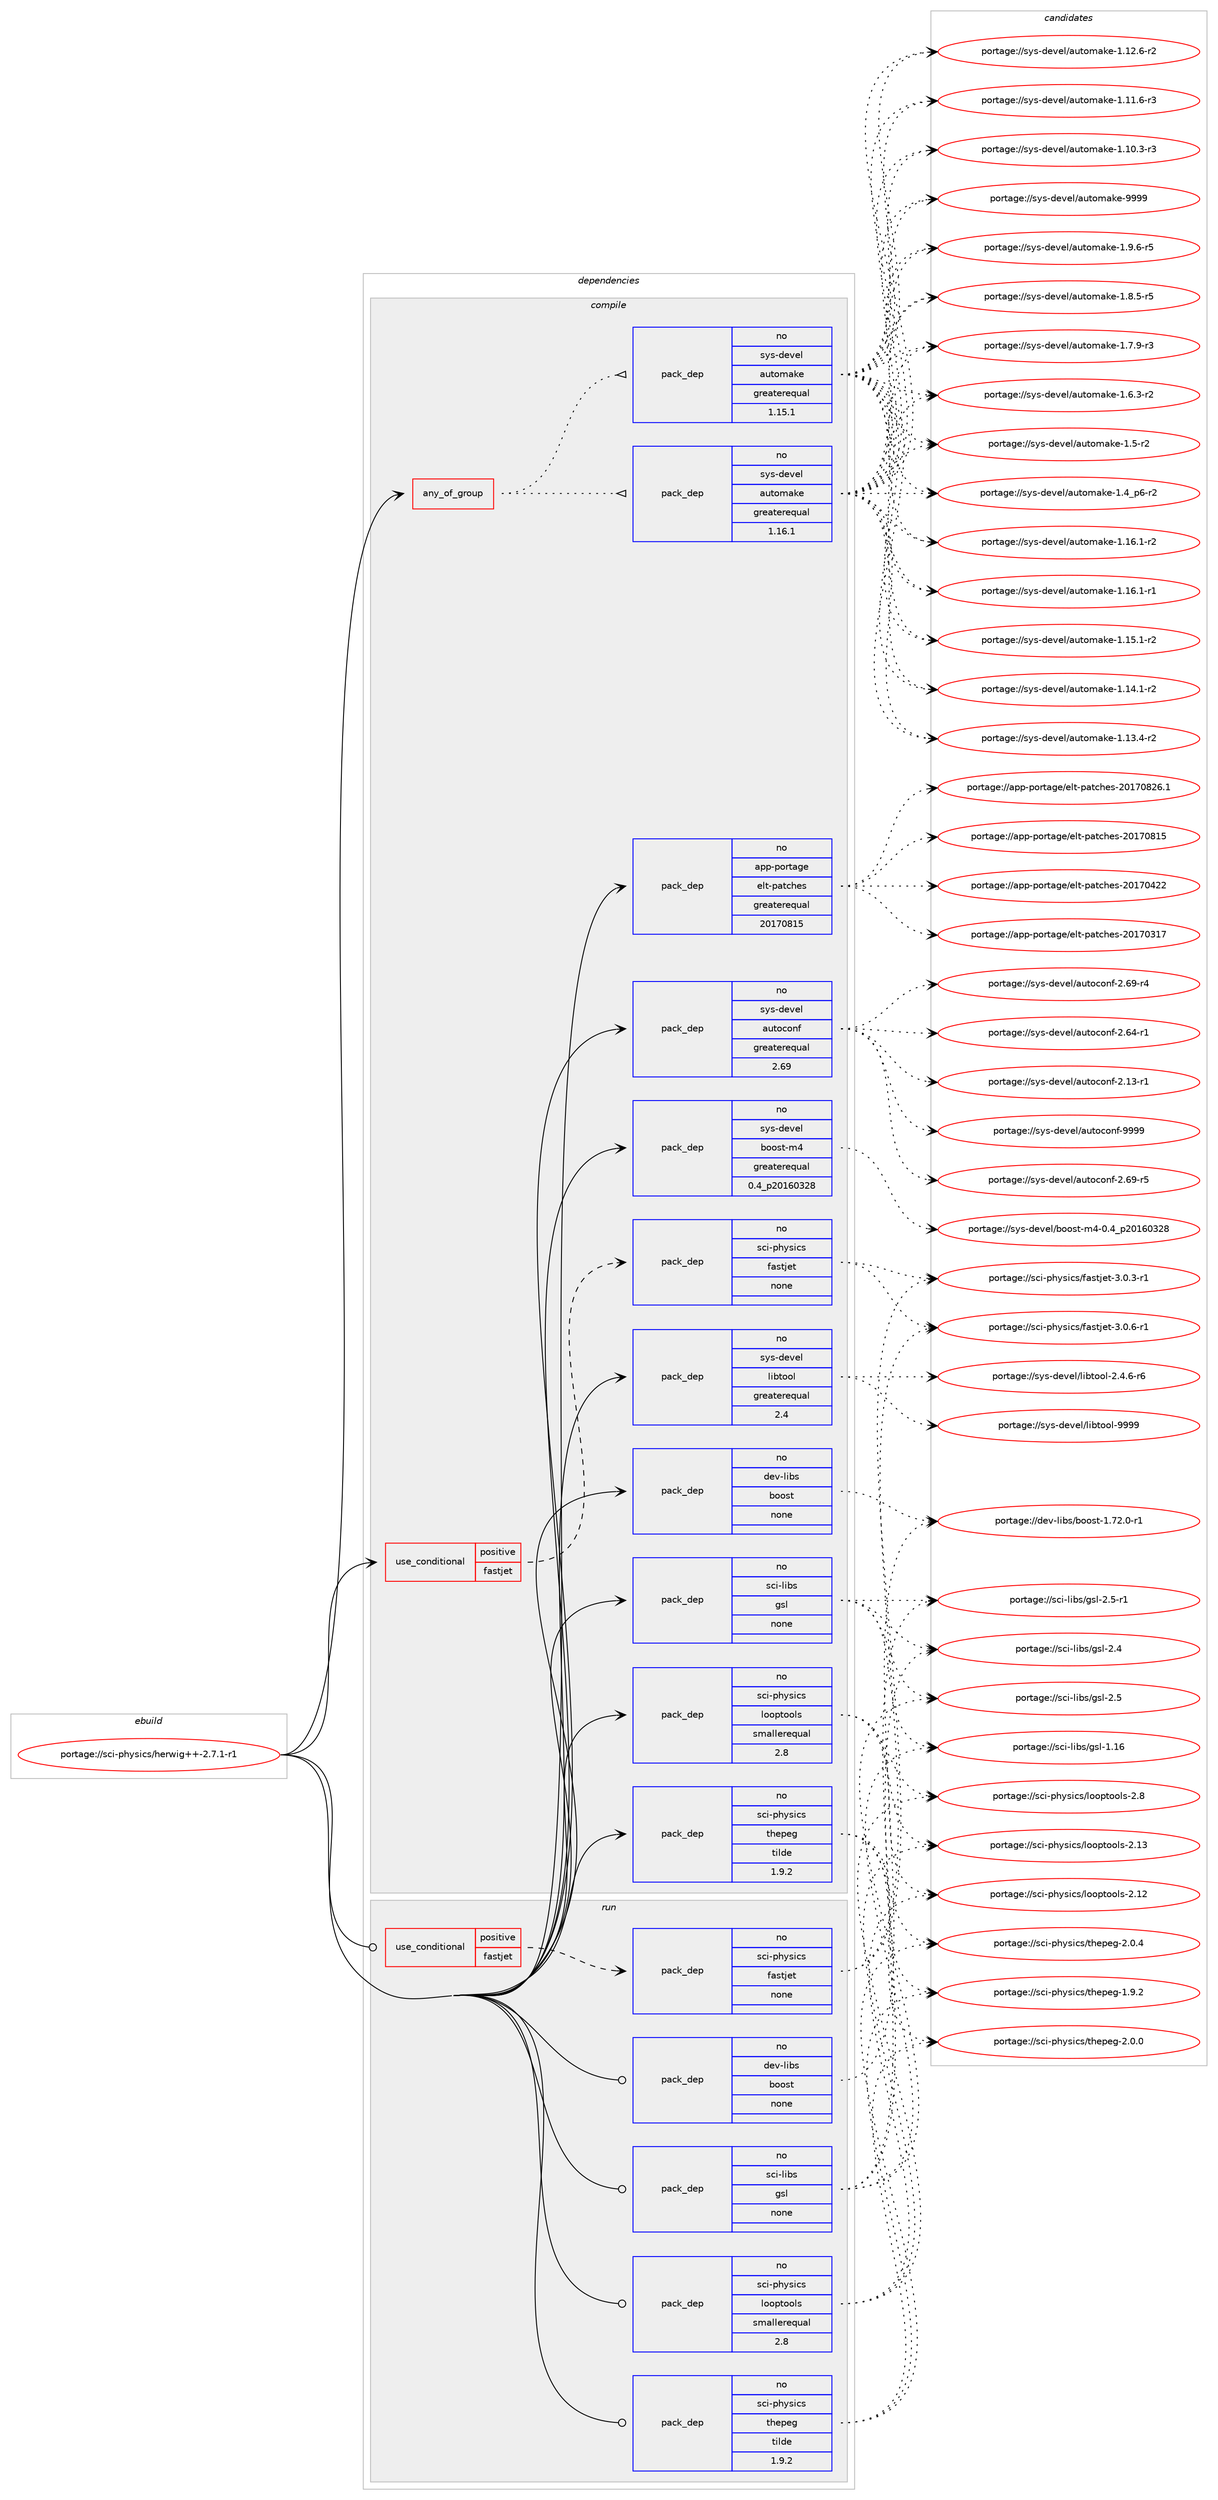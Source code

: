 digraph prolog {

# *************
# Graph options
# *************

newrank=true;
concentrate=true;
compound=true;
graph [rankdir=LR,fontname=Helvetica,fontsize=10,ranksep=1.5];#, ranksep=2.5, nodesep=0.2];
edge  [arrowhead=vee];
node  [fontname=Helvetica,fontsize=10];

# **********
# The ebuild
# **********

subgraph cluster_leftcol {
color=gray;
rank=same;
label=<<i>ebuild</i>>;
id [label="portage://sci-physics/herwig++-2.7.1-r1", color=red, width=4, href="../sci-physics/herwig++-2.7.1-r1.svg"];
}

# ****************
# The dependencies
# ****************

subgraph cluster_midcol {
color=gray;
label=<<i>dependencies</i>>;
subgraph cluster_compile {
fillcolor="#eeeeee";
style=filled;
label=<<i>compile</i>>;
subgraph any1037 {
dependency50252 [label=<<TABLE BORDER="0" CELLBORDER="1" CELLSPACING="0" CELLPADDING="4"><TR><TD CELLPADDING="10">any_of_group</TD></TR></TABLE>>, shape=none, color=red];subgraph pack38644 {
dependency50253 [label=<<TABLE BORDER="0" CELLBORDER="1" CELLSPACING="0" CELLPADDING="4" WIDTH="220"><TR><TD ROWSPAN="6" CELLPADDING="30">pack_dep</TD></TR><TR><TD WIDTH="110">no</TD></TR><TR><TD>sys-devel</TD></TR><TR><TD>automake</TD></TR><TR><TD>greaterequal</TD></TR><TR><TD>1.16.1</TD></TR></TABLE>>, shape=none, color=blue];
}
dependency50252:e -> dependency50253:w [weight=20,style="dotted",arrowhead="oinv"];
subgraph pack38645 {
dependency50254 [label=<<TABLE BORDER="0" CELLBORDER="1" CELLSPACING="0" CELLPADDING="4" WIDTH="220"><TR><TD ROWSPAN="6" CELLPADDING="30">pack_dep</TD></TR><TR><TD WIDTH="110">no</TD></TR><TR><TD>sys-devel</TD></TR><TR><TD>automake</TD></TR><TR><TD>greaterequal</TD></TR><TR><TD>1.15.1</TD></TR></TABLE>>, shape=none, color=blue];
}
dependency50252:e -> dependency50254:w [weight=20,style="dotted",arrowhead="oinv"];
}
id:e -> dependency50252:w [weight=20,style="solid",arrowhead="vee"];
subgraph cond10523 {
dependency50255 [label=<<TABLE BORDER="0" CELLBORDER="1" CELLSPACING="0" CELLPADDING="4"><TR><TD ROWSPAN="3" CELLPADDING="10">use_conditional</TD></TR><TR><TD>positive</TD></TR><TR><TD>fastjet</TD></TR></TABLE>>, shape=none, color=red];
subgraph pack38646 {
dependency50256 [label=<<TABLE BORDER="0" CELLBORDER="1" CELLSPACING="0" CELLPADDING="4" WIDTH="220"><TR><TD ROWSPAN="6" CELLPADDING="30">pack_dep</TD></TR><TR><TD WIDTH="110">no</TD></TR><TR><TD>sci-physics</TD></TR><TR><TD>fastjet</TD></TR><TR><TD>none</TD></TR><TR><TD></TD></TR></TABLE>>, shape=none, color=blue];
}
dependency50255:e -> dependency50256:w [weight=20,style="dashed",arrowhead="vee"];
}
id:e -> dependency50255:w [weight=20,style="solid",arrowhead="vee"];
subgraph pack38647 {
dependency50257 [label=<<TABLE BORDER="0" CELLBORDER="1" CELLSPACING="0" CELLPADDING="4" WIDTH="220"><TR><TD ROWSPAN="6" CELLPADDING="30">pack_dep</TD></TR><TR><TD WIDTH="110">no</TD></TR><TR><TD>app-portage</TD></TR><TR><TD>elt-patches</TD></TR><TR><TD>greaterequal</TD></TR><TR><TD>20170815</TD></TR></TABLE>>, shape=none, color=blue];
}
id:e -> dependency50257:w [weight=20,style="solid",arrowhead="vee"];
subgraph pack38648 {
dependency50258 [label=<<TABLE BORDER="0" CELLBORDER="1" CELLSPACING="0" CELLPADDING="4" WIDTH="220"><TR><TD ROWSPAN="6" CELLPADDING="30">pack_dep</TD></TR><TR><TD WIDTH="110">no</TD></TR><TR><TD>dev-libs</TD></TR><TR><TD>boost</TD></TR><TR><TD>none</TD></TR><TR><TD></TD></TR></TABLE>>, shape=none, color=blue];
}
id:e -> dependency50258:w [weight=20,style="solid",arrowhead="vee"];
subgraph pack38649 {
dependency50259 [label=<<TABLE BORDER="0" CELLBORDER="1" CELLSPACING="0" CELLPADDING="4" WIDTH="220"><TR><TD ROWSPAN="6" CELLPADDING="30">pack_dep</TD></TR><TR><TD WIDTH="110">no</TD></TR><TR><TD>sci-libs</TD></TR><TR><TD>gsl</TD></TR><TR><TD>none</TD></TR><TR><TD></TD></TR></TABLE>>, shape=none, color=blue];
}
id:e -> dependency50259:w [weight=20,style="solid",arrowhead="vee"];
subgraph pack38650 {
dependency50260 [label=<<TABLE BORDER="0" CELLBORDER="1" CELLSPACING="0" CELLPADDING="4" WIDTH="220"><TR><TD ROWSPAN="6" CELLPADDING="30">pack_dep</TD></TR><TR><TD WIDTH="110">no</TD></TR><TR><TD>sci-physics</TD></TR><TR><TD>looptools</TD></TR><TR><TD>smallerequal</TD></TR><TR><TD>2.8</TD></TR></TABLE>>, shape=none, color=blue];
}
id:e -> dependency50260:w [weight=20,style="solid",arrowhead="vee"];
subgraph pack38651 {
dependency50261 [label=<<TABLE BORDER="0" CELLBORDER="1" CELLSPACING="0" CELLPADDING="4" WIDTH="220"><TR><TD ROWSPAN="6" CELLPADDING="30">pack_dep</TD></TR><TR><TD WIDTH="110">no</TD></TR><TR><TD>sci-physics</TD></TR><TR><TD>thepeg</TD></TR><TR><TD>tilde</TD></TR><TR><TD>1.9.2</TD></TR></TABLE>>, shape=none, color=blue];
}
id:e -> dependency50261:w [weight=20,style="solid",arrowhead="vee"];
subgraph pack38652 {
dependency50262 [label=<<TABLE BORDER="0" CELLBORDER="1" CELLSPACING="0" CELLPADDING="4" WIDTH="220"><TR><TD ROWSPAN="6" CELLPADDING="30">pack_dep</TD></TR><TR><TD WIDTH="110">no</TD></TR><TR><TD>sys-devel</TD></TR><TR><TD>autoconf</TD></TR><TR><TD>greaterequal</TD></TR><TR><TD>2.69</TD></TR></TABLE>>, shape=none, color=blue];
}
id:e -> dependency50262:w [weight=20,style="solid",arrowhead="vee"];
subgraph pack38653 {
dependency50263 [label=<<TABLE BORDER="0" CELLBORDER="1" CELLSPACING="0" CELLPADDING="4" WIDTH="220"><TR><TD ROWSPAN="6" CELLPADDING="30">pack_dep</TD></TR><TR><TD WIDTH="110">no</TD></TR><TR><TD>sys-devel</TD></TR><TR><TD>boost-m4</TD></TR><TR><TD>greaterequal</TD></TR><TR><TD>0.4_p20160328</TD></TR></TABLE>>, shape=none, color=blue];
}
id:e -> dependency50263:w [weight=20,style="solid",arrowhead="vee"];
subgraph pack38654 {
dependency50264 [label=<<TABLE BORDER="0" CELLBORDER="1" CELLSPACING="0" CELLPADDING="4" WIDTH="220"><TR><TD ROWSPAN="6" CELLPADDING="30">pack_dep</TD></TR><TR><TD WIDTH="110">no</TD></TR><TR><TD>sys-devel</TD></TR><TR><TD>libtool</TD></TR><TR><TD>greaterequal</TD></TR><TR><TD>2.4</TD></TR></TABLE>>, shape=none, color=blue];
}
id:e -> dependency50264:w [weight=20,style="solid",arrowhead="vee"];
}
subgraph cluster_compileandrun {
fillcolor="#eeeeee";
style=filled;
label=<<i>compile and run</i>>;
}
subgraph cluster_run {
fillcolor="#eeeeee";
style=filled;
label=<<i>run</i>>;
subgraph cond10524 {
dependency50265 [label=<<TABLE BORDER="0" CELLBORDER="1" CELLSPACING="0" CELLPADDING="4"><TR><TD ROWSPAN="3" CELLPADDING="10">use_conditional</TD></TR><TR><TD>positive</TD></TR><TR><TD>fastjet</TD></TR></TABLE>>, shape=none, color=red];
subgraph pack38655 {
dependency50266 [label=<<TABLE BORDER="0" CELLBORDER="1" CELLSPACING="0" CELLPADDING="4" WIDTH="220"><TR><TD ROWSPAN="6" CELLPADDING="30">pack_dep</TD></TR><TR><TD WIDTH="110">no</TD></TR><TR><TD>sci-physics</TD></TR><TR><TD>fastjet</TD></TR><TR><TD>none</TD></TR><TR><TD></TD></TR></TABLE>>, shape=none, color=blue];
}
dependency50265:e -> dependency50266:w [weight=20,style="dashed",arrowhead="vee"];
}
id:e -> dependency50265:w [weight=20,style="solid",arrowhead="odot"];
subgraph pack38656 {
dependency50267 [label=<<TABLE BORDER="0" CELLBORDER="1" CELLSPACING="0" CELLPADDING="4" WIDTH="220"><TR><TD ROWSPAN="6" CELLPADDING="30">pack_dep</TD></TR><TR><TD WIDTH="110">no</TD></TR><TR><TD>dev-libs</TD></TR><TR><TD>boost</TD></TR><TR><TD>none</TD></TR><TR><TD></TD></TR></TABLE>>, shape=none, color=blue];
}
id:e -> dependency50267:w [weight=20,style="solid",arrowhead="odot"];
subgraph pack38657 {
dependency50268 [label=<<TABLE BORDER="0" CELLBORDER="1" CELLSPACING="0" CELLPADDING="4" WIDTH="220"><TR><TD ROWSPAN="6" CELLPADDING="30">pack_dep</TD></TR><TR><TD WIDTH="110">no</TD></TR><TR><TD>sci-libs</TD></TR><TR><TD>gsl</TD></TR><TR><TD>none</TD></TR><TR><TD></TD></TR></TABLE>>, shape=none, color=blue];
}
id:e -> dependency50268:w [weight=20,style="solid",arrowhead="odot"];
subgraph pack38658 {
dependency50269 [label=<<TABLE BORDER="0" CELLBORDER="1" CELLSPACING="0" CELLPADDING="4" WIDTH="220"><TR><TD ROWSPAN="6" CELLPADDING="30">pack_dep</TD></TR><TR><TD WIDTH="110">no</TD></TR><TR><TD>sci-physics</TD></TR><TR><TD>looptools</TD></TR><TR><TD>smallerequal</TD></TR><TR><TD>2.8</TD></TR></TABLE>>, shape=none, color=blue];
}
id:e -> dependency50269:w [weight=20,style="solid",arrowhead="odot"];
subgraph pack38659 {
dependency50270 [label=<<TABLE BORDER="0" CELLBORDER="1" CELLSPACING="0" CELLPADDING="4" WIDTH="220"><TR><TD ROWSPAN="6" CELLPADDING="30">pack_dep</TD></TR><TR><TD WIDTH="110">no</TD></TR><TR><TD>sci-physics</TD></TR><TR><TD>thepeg</TD></TR><TR><TD>tilde</TD></TR><TR><TD>1.9.2</TD></TR></TABLE>>, shape=none, color=blue];
}
id:e -> dependency50270:w [weight=20,style="solid",arrowhead="odot"];
}
}

# **************
# The candidates
# **************

subgraph cluster_choices {
rank=same;
color=gray;
label=<<i>candidates</i>>;

subgraph choice38644 {
color=black;
nodesep=1;
choice115121115451001011181011084797117116111109971071014557575757 [label="portage://sys-devel/automake-9999", color=red, width=4,href="../sys-devel/automake-9999.svg"];
choice115121115451001011181011084797117116111109971071014549465746544511453 [label="portage://sys-devel/automake-1.9.6-r5", color=red, width=4,href="../sys-devel/automake-1.9.6-r5.svg"];
choice115121115451001011181011084797117116111109971071014549465646534511453 [label="portage://sys-devel/automake-1.8.5-r5", color=red, width=4,href="../sys-devel/automake-1.8.5-r5.svg"];
choice115121115451001011181011084797117116111109971071014549465546574511451 [label="portage://sys-devel/automake-1.7.9-r3", color=red, width=4,href="../sys-devel/automake-1.7.9-r3.svg"];
choice115121115451001011181011084797117116111109971071014549465446514511450 [label="portage://sys-devel/automake-1.6.3-r2", color=red, width=4,href="../sys-devel/automake-1.6.3-r2.svg"];
choice11512111545100101118101108479711711611110997107101454946534511450 [label="portage://sys-devel/automake-1.5-r2", color=red, width=4,href="../sys-devel/automake-1.5-r2.svg"];
choice115121115451001011181011084797117116111109971071014549465295112544511450 [label="portage://sys-devel/automake-1.4_p6-r2", color=red, width=4,href="../sys-devel/automake-1.4_p6-r2.svg"];
choice11512111545100101118101108479711711611110997107101454946495446494511450 [label="portage://sys-devel/automake-1.16.1-r2", color=red, width=4,href="../sys-devel/automake-1.16.1-r2.svg"];
choice11512111545100101118101108479711711611110997107101454946495446494511449 [label="portage://sys-devel/automake-1.16.1-r1", color=red, width=4,href="../sys-devel/automake-1.16.1-r1.svg"];
choice11512111545100101118101108479711711611110997107101454946495346494511450 [label="portage://sys-devel/automake-1.15.1-r2", color=red, width=4,href="../sys-devel/automake-1.15.1-r2.svg"];
choice11512111545100101118101108479711711611110997107101454946495246494511450 [label="portage://sys-devel/automake-1.14.1-r2", color=red, width=4,href="../sys-devel/automake-1.14.1-r2.svg"];
choice11512111545100101118101108479711711611110997107101454946495146524511450 [label="portage://sys-devel/automake-1.13.4-r2", color=red, width=4,href="../sys-devel/automake-1.13.4-r2.svg"];
choice11512111545100101118101108479711711611110997107101454946495046544511450 [label="portage://sys-devel/automake-1.12.6-r2", color=red, width=4,href="../sys-devel/automake-1.12.6-r2.svg"];
choice11512111545100101118101108479711711611110997107101454946494946544511451 [label="portage://sys-devel/automake-1.11.6-r3", color=red, width=4,href="../sys-devel/automake-1.11.6-r3.svg"];
choice11512111545100101118101108479711711611110997107101454946494846514511451 [label="portage://sys-devel/automake-1.10.3-r3", color=red, width=4,href="../sys-devel/automake-1.10.3-r3.svg"];
dependency50253:e -> choice115121115451001011181011084797117116111109971071014557575757:w [style=dotted,weight="100"];
dependency50253:e -> choice115121115451001011181011084797117116111109971071014549465746544511453:w [style=dotted,weight="100"];
dependency50253:e -> choice115121115451001011181011084797117116111109971071014549465646534511453:w [style=dotted,weight="100"];
dependency50253:e -> choice115121115451001011181011084797117116111109971071014549465546574511451:w [style=dotted,weight="100"];
dependency50253:e -> choice115121115451001011181011084797117116111109971071014549465446514511450:w [style=dotted,weight="100"];
dependency50253:e -> choice11512111545100101118101108479711711611110997107101454946534511450:w [style=dotted,weight="100"];
dependency50253:e -> choice115121115451001011181011084797117116111109971071014549465295112544511450:w [style=dotted,weight="100"];
dependency50253:e -> choice11512111545100101118101108479711711611110997107101454946495446494511450:w [style=dotted,weight="100"];
dependency50253:e -> choice11512111545100101118101108479711711611110997107101454946495446494511449:w [style=dotted,weight="100"];
dependency50253:e -> choice11512111545100101118101108479711711611110997107101454946495346494511450:w [style=dotted,weight="100"];
dependency50253:e -> choice11512111545100101118101108479711711611110997107101454946495246494511450:w [style=dotted,weight="100"];
dependency50253:e -> choice11512111545100101118101108479711711611110997107101454946495146524511450:w [style=dotted,weight="100"];
dependency50253:e -> choice11512111545100101118101108479711711611110997107101454946495046544511450:w [style=dotted,weight="100"];
dependency50253:e -> choice11512111545100101118101108479711711611110997107101454946494946544511451:w [style=dotted,weight="100"];
dependency50253:e -> choice11512111545100101118101108479711711611110997107101454946494846514511451:w [style=dotted,weight="100"];
}
subgraph choice38645 {
color=black;
nodesep=1;
choice115121115451001011181011084797117116111109971071014557575757 [label="portage://sys-devel/automake-9999", color=red, width=4,href="../sys-devel/automake-9999.svg"];
choice115121115451001011181011084797117116111109971071014549465746544511453 [label="portage://sys-devel/automake-1.9.6-r5", color=red, width=4,href="../sys-devel/automake-1.9.6-r5.svg"];
choice115121115451001011181011084797117116111109971071014549465646534511453 [label="portage://sys-devel/automake-1.8.5-r5", color=red, width=4,href="../sys-devel/automake-1.8.5-r5.svg"];
choice115121115451001011181011084797117116111109971071014549465546574511451 [label="portage://sys-devel/automake-1.7.9-r3", color=red, width=4,href="../sys-devel/automake-1.7.9-r3.svg"];
choice115121115451001011181011084797117116111109971071014549465446514511450 [label="portage://sys-devel/automake-1.6.3-r2", color=red, width=4,href="../sys-devel/automake-1.6.3-r2.svg"];
choice11512111545100101118101108479711711611110997107101454946534511450 [label="portage://sys-devel/automake-1.5-r2", color=red, width=4,href="../sys-devel/automake-1.5-r2.svg"];
choice115121115451001011181011084797117116111109971071014549465295112544511450 [label="portage://sys-devel/automake-1.4_p6-r2", color=red, width=4,href="../sys-devel/automake-1.4_p6-r2.svg"];
choice11512111545100101118101108479711711611110997107101454946495446494511450 [label="portage://sys-devel/automake-1.16.1-r2", color=red, width=4,href="../sys-devel/automake-1.16.1-r2.svg"];
choice11512111545100101118101108479711711611110997107101454946495446494511449 [label="portage://sys-devel/automake-1.16.1-r1", color=red, width=4,href="../sys-devel/automake-1.16.1-r1.svg"];
choice11512111545100101118101108479711711611110997107101454946495346494511450 [label="portage://sys-devel/automake-1.15.1-r2", color=red, width=4,href="../sys-devel/automake-1.15.1-r2.svg"];
choice11512111545100101118101108479711711611110997107101454946495246494511450 [label="portage://sys-devel/automake-1.14.1-r2", color=red, width=4,href="../sys-devel/automake-1.14.1-r2.svg"];
choice11512111545100101118101108479711711611110997107101454946495146524511450 [label="portage://sys-devel/automake-1.13.4-r2", color=red, width=4,href="../sys-devel/automake-1.13.4-r2.svg"];
choice11512111545100101118101108479711711611110997107101454946495046544511450 [label="portage://sys-devel/automake-1.12.6-r2", color=red, width=4,href="../sys-devel/automake-1.12.6-r2.svg"];
choice11512111545100101118101108479711711611110997107101454946494946544511451 [label="portage://sys-devel/automake-1.11.6-r3", color=red, width=4,href="../sys-devel/automake-1.11.6-r3.svg"];
choice11512111545100101118101108479711711611110997107101454946494846514511451 [label="portage://sys-devel/automake-1.10.3-r3", color=red, width=4,href="../sys-devel/automake-1.10.3-r3.svg"];
dependency50254:e -> choice115121115451001011181011084797117116111109971071014557575757:w [style=dotted,weight="100"];
dependency50254:e -> choice115121115451001011181011084797117116111109971071014549465746544511453:w [style=dotted,weight="100"];
dependency50254:e -> choice115121115451001011181011084797117116111109971071014549465646534511453:w [style=dotted,weight="100"];
dependency50254:e -> choice115121115451001011181011084797117116111109971071014549465546574511451:w [style=dotted,weight="100"];
dependency50254:e -> choice115121115451001011181011084797117116111109971071014549465446514511450:w [style=dotted,weight="100"];
dependency50254:e -> choice11512111545100101118101108479711711611110997107101454946534511450:w [style=dotted,weight="100"];
dependency50254:e -> choice115121115451001011181011084797117116111109971071014549465295112544511450:w [style=dotted,weight="100"];
dependency50254:e -> choice11512111545100101118101108479711711611110997107101454946495446494511450:w [style=dotted,weight="100"];
dependency50254:e -> choice11512111545100101118101108479711711611110997107101454946495446494511449:w [style=dotted,weight="100"];
dependency50254:e -> choice11512111545100101118101108479711711611110997107101454946495346494511450:w [style=dotted,weight="100"];
dependency50254:e -> choice11512111545100101118101108479711711611110997107101454946495246494511450:w [style=dotted,weight="100"];
dependency50254:e -> choice11512111545100101118101108479711711611110997107101454946495146524511450:w [style=dotted,weight="100"];
dependency50254:e -> choice11512111545100101118101108479711711611110997107101454946495046544511450:w [style=dotted,weight="100"];
dependency50254:e -> choice11512111545100101118101108479711711611110997107101454946494946544511451:w [style=dotted,weight="100"];
dependency50254:e -> choice11512111545100101118101108479711711611110997107101454946494846514511451:w [style=dotted,weight="100"];
}
subgraph choice38646 {
color=black;
nodesep=1;
choice11599105451121041211151059911547102971151161061011164551464846544511449 [label="portage://sci-physics/fastjet-3.0.6-r1", color=red, width=4,href="../sci-physics/fastjet-3.0.6-r1.svg"];
choice11599105451121041211151059911547102971151161061011164551464846514511449 [label="portage://sci-physics/fastjet-3.0.3-r1", color=red, width=4,href="../sci-physics/fastjet-3.0.3-r1.svg"];
dependency50256:e -> choice11599105451121041211151059911547102971151161061011164551464846544511449:w [style=dotted,weight="100"];
dependency50256:e -> choice11599105451121041211151059911547102971151161061011164551464846514511449:w [style=dotted,weight="100"];
}
subgraph choice38647 {
color=black;
nodesep=1;
choice971121124511211111411697103101471011081164511297116991041011154550484955485650544649 [label="portage://app-portage/elt-patches-20170826.1", color=red, width=4,href="../app-portage/elt-patches-20170826.1.svg"];
choice97112112451121111141169710310147101108116451129711699104101115455048495548564953 [label="portage://app-portage/elt-patches-20170815", color=red, width=4,href="../app-portage/elt-patches-20170815.svg"];
choice97112112451121111141169710310147101108116451129711699104101115455048495548525050 [label="portage://app-portage/elt-patches-20170422", color=red, width=4,href="../app-portage/elt-patches-20170422.svg"];
choice97112112451121111141169710310147101108116451129711699104101115455048495548514955 [label="portage://app-portage/elt-patches-20170317", color=red, width=4,href="../app-portage/elt-patches-20170317.svg"];
dependency50257:e -> choice971121124511211111411697103101471011081164511297116991041011154550484955485650544649:w [style=dotted,weight="100"];
dependency50257:e -> choice97112112451121111141169710310147101108116451129711699104101115455048495548564953:w [style=dotted,weight="100"];
dependency50257:e -> choice97112112451121111141169710310147101108116451129711699104101115455048495548525050:w [style=dotted,weight="100"];
dependency50257:e -> choice97112112451121111141169710310147101108116451129711699104101115455048495548514955:w [style=dotted,weight="100"];
}
subgraph choice38648 {
color=black;
nodesep=1;
choice10010111845108105981154798111111115116454946555046484511449 [label="portage://dev-libs/boost-1.72.0-r1", color=red, width=4,href="../dev-libs/boost-1.72.0-r1.svg"];
dependency50258:e -> choice10010111845108105981154798111111115116454946555046484511449:w [style=dotted,weight="100"];
}
subgraph choice38649 {
color=black;
nodesep=1;
choice11599105451081059811547103115108455046534511449 [label="portage://sci-libs/gsl-2.5-r1", color=red, width=4,href="../sci-libs/gsl-2.5-r1.svg"];
choice1159910545108105981154710311510845504653 [label="portage://sci-libs/gsl-2.5", color=red, width=4,href="../sci-libs/gsl-2.5.svg"];
choice1159910545108105981154710311510845504652 [label="portage://sci-libs/gsl-2.4", color=red, width=4,href="../sci-libs/gsl-2.4.svg"];
choice115991054510810598115471031151084549464954 [label="portage://sci-libs/gsl-1.16", color=red, width=4,href="../sci-libs/gsl-1.16.svg"];
dependency50259:e -> choice11599105451081059811547103115108455046534511449:w [style=dotted,weight="100"];
dependency50259:e -> choice1159910545108105981154710311510845504653:w [style=dotted,weight="100"];
dependency50259:e -> choice1159910545108105981154710311510845504652:w [style=dotted,weight="100"];
dependency50259:e -> choice115991054510810598115471031151084549464954:w [style=dotted,weight="100"];
}
subgraph choice38650 {
color=black;
nodesep=1;
choice1159910545112104121115105991154710811111111211611111110811545504656 [label="portage://sci-physics/looptools-2.8", color=red, width=4,href="../sci-physics/looptools-2.8.svg"];
choice115991054511210412111510599115471081111111121161111111081154550464951 [label="portage://sci-physics/looptools-2.13", color=red, width=4,href="../sci-physics/looptools-2.13.svg"];
choice115991054511210412111510599115471081111111121161111111081154550464950 [label="portage://sci-physics/looptools-2.12", color=red, width=4,href="../sci-physics/looptools-2.12.svg"];
dependency50260:e -> choice1159910545112104121115105991154710811111111211611111110811545504656:w [style=dotted,weight="100"];
dependency50260:e -> choice115991054511210412111510599115471081111111121161111111081154550464951:w [style=dotted,weight="100"];
dependency50260:e -> choice115991054511210412111510599115471081111111121161111111081154550464950:w [style=dotted,weight="100"];
}
subgraph choice38651 {
color=black;
nodesep=1;
choice11599105451121041211151059911547116104101112101103455046484652 [label="portage://sci-physics/thepeg-2.0.4", color=red, width=4,href="../sci-physics/thepeg-2.0.4.svg"];
choice11599105451121041211151059911547116104101112101103455046484648 [label="portage://sci-physics/thepeg-2.0.0", color=red, width=4,href="../sci-physics/thepeg-2.0.0.svg"];
choice11599105451121041211151059911547116104101112101103454946574650 [label="portage://sci-physics/thepeg-1.9.2", color=red, width=4,href="../sci-physics/thepeg-1.9.2.svg"];
dependency50261:e -> choice11599105451121041211151059911547116104101112101103455046484652:w [style=dotted,weight="100"];
dependency50261:e -> choice11599105451121041211151059911547116104101112101103455046484648:w [style=dotted,weight="100"];
dependency50261:e -> choice11599105451121041211151059911547116104101112101103454946574650:w [style=dotted,weight="100"];
}
subgraph choice38652 {
color=black;
nodesep=1;
choice115121115451001011181011084797117116111991111101024557575757 [label="portage://sys-devel/autoconf-9999", color=red, width=4,href="../sys-devel/autoconf-9999.svg"];
choice1151211154510010111810110847971171161119911111010245504654574511453 [label="portage://sys-devel/autoconf-2.69-r5", color=red, width=4,href="../sys-devel/autoconf-2.69-r5.svg"];
choice1151211154510010111810110847971171161119911111010245504654574511452 [label="portage://sys-devel/autoconf-2.69-r4", color=red, width=4,href="../sys-devel/autoconf-2.69-r4.svg"];
choice1151211154510010111810110847971171161119911111010245504654524511449 [label="portage://sys-devel/autoconf-2.64-r1", color=red, width=4,href="../sys-devel/autoconf-2.64-r1.svg"];
choice1151211154510010111810110847971171161119911111010245504649514511449 [label="portage://sys-devel/autoconf-2.13-r1", color=red, width=4,href="../sys-devel/autoconf-2.13-r1.svg"];
dependency50262:e -> choice115121115451001011181011084797117116111991111101024557575757:w [style=dotted,weight="100"];
dependency50262:e -> choice1151211154510010111810110847971171161119911111010245504654574511453:w [style=dotted,weight="100"];
dependency50262:e -> choice1151211154510010111810110847971171161119911111010245504654574511452:w [style=dotted,weight="100"];
dependency50262:e -> choice1151211154510010111810110847971171161119911111010245504654524511449:w [style=dotted,weight="100"];
dependency50262:e -> choice1151211154510010111810110847971171161119911111010245504649514511449:w [style=dotted,weight="100"];
}
subgraph choice38653 {
color=black;
nodesep=1;
choice115121115451001011181011084798111111115116451095245484652951125048495448515056 [label="portage://sys-devel/boost-m4-0.4_p20160328", color=red, width=4,href="../sys-devel/boost-m4-0.4_p20160328.svg"];
dependency50263:e -> choice115121115451001011181011084798111111115116451095245484652951125048495448515056:w [style=dotted,weight="100"];
}
subgraph choice38654 {
color=black;
nodesep=1;
choice1151211154510010111810110847108105981161111111084557575757 [label="portage://sys-devel/libtool-9999", color=red, width=4,href="../sys-devel/libtool-9999.svg"];
choice1151211154510010111810110847108105981161111111084550465246544511454 [label="portage://sys-devel/libtool-2.4.6-r6", color=red, width=4,href="../sys-devel/libtool-2.4.6-r6.svg"];
dependency50264:e -> choice1151211154510010111810110847108105981161111111084557575757:w [style=dotted,weight="100"];
dependency50264:e -> choice1151211154510010111810110847108105981161111111084550465246544511454:w [style=dotted,weight="100"];
}
subgraph choice38655 {
color=black;
nodesep=1;
choice11599105451121041211151059911547102971151161061011164551464846544511449 [label="portage://sci-physics/fastjet-3.0.6-r1", color=red, width=4,href="../sci-physics/fastjet-3.0.6-r1.svg"];
choice11599105451121041211151059911547102971151161061011164551464846514511449 [label="portage://sci-physics/fastjet-3.0.3-r1", color=red, width=4,href="../sci-physics/fastjet-3.0.3-r1.svg"];
dependency50266:e -> choice11599105451121041211151059911547102971151161061011164551464846544511449:w [style=dotted,weight="100"];
dependency50266:e -> choice11599105451121041211151059911547102971151161061011164551464846514511449:w [style=dotted,weight="100"];
}
subgraph choice38656 {
color=black;
nodesep=1;
choice10010111845108105981154798111111115116454946555046484511449 [label="portage://dev-libs/boost-1.72.0-r1", color=red, width=4,href="../dev-libs/boost-1.72.0-r1.svg"];
dependency50267:e -> choice10010111845108105981154798111111115116454946555046484511449:w [style=dotted,weight="100"];
}
subgraph choice38657 {
color=black;
nodesep=1;
choice11599105451081059811547103115108455046534511449 [label="portage://sci-libs/gsl-2.5-r1", color=red, width=4,href="../sci-libs/gsl-2.5-r1.svg"];
choice1159910545108105981154710311510845504653 [label="portage://sci-libs/gsl-2.5", color=red, width=4,href="../sci-libs/gsl-2.5.svg"];
choice1159910545108105981154710311510845504652 [label="portage://sci-libs/gsl-2.4", color=red, width=4,href="../sci-libs/gsl-2.4.svg"];
choice115991054510810598115471031151084549464954 [label="portage://sci-libs/gsl-1.16", color=red, width=4,href="../sci-libs/gsl-1.16.svg"];
dependency50268:e -> choice11599105451081059811547103115108455046534511449:w [style=dotted,weight="100"];
dependency50268:e -> choice1159910545108105981154710311510845504653:w [style=dotted,weight="100"];
dependency50268:e -> choice1159910545108105981154710311510845504652:w [style=dotted,weight="100"];
dependency50268:e -> choice115991054510810598115471031151084549464954:w [style=dotted,weight="100"];
}
subgraph choice38658 {
color=black;
nodesep=1;
choice1159910545112104121115105991154710811111111211611111110811545504656 [label="portage://sci-physics/looptools-2.8", color=red, width=4,href="../sci-physics/looptools-2.8.svg"];
choice115991054511210412111510599115471081111111121161111111081154550464951 [label="portage://sci-physics/looptools-2.13", color=red, width=4,href="../sci-physics/looptools-2.13.svg"];
choice115991054511210412111510599115471081111111121161111111081154550464950 [label="portage://sci-physics/looptools-2.12", color=red, width=4,href="../sci-physics/looptools-2.12.svg"];
dependency50269:e -> choice1159910545112104121115105991154710811111111211611111110811545504656:w [style=dotted,weight="100"];
dependency50269:e -> choice115991054511210412111510599115471081111111121161111111081154550464951:w [style=dotted,weight="100"];
dependency50269:e -> choice115991054511210412111510599115471081111111121161111111081154550464950:w [style=dotted,weight="100"];
}
subgraph choice38659 {
color=black;
nodesep=1;
choice11599105451121041211151059911547116104101112101103455046484652 [label="portage://sci-physics/thepeg-2.0.4", color=red, width=4,href="../sci-physics/thepeg-2.0.4.svg"];
choice11599105451121041211151059911547116104101112101103455046484648 [label="portage://sci-physics/thepeg-2.0.0", color=red, width=4,href="../sci-physics/thepeg-2.0.0.svg"];
choice11599105451121041211151059911547116104101112101103454946574650 [label="portage://sci-physics/thepeg-1.9.2", color=red, width=4,href="../sci-physics/thepeg-1.9.2.svg"];
dependency50270:e -> choice11599105451121041211151059911547116104101112101103455046484652:w [style=dotted,weight="100"];
dependency50270:e -> choice11599105451121041211151059911547116104101112101103455046484648:w [style=dotted,weight="100"];
dependency50270:e -> choice11599105451121041211151059911547116104101112101103454946574650:w [style=dotted,weight="100"];
}
}

}
